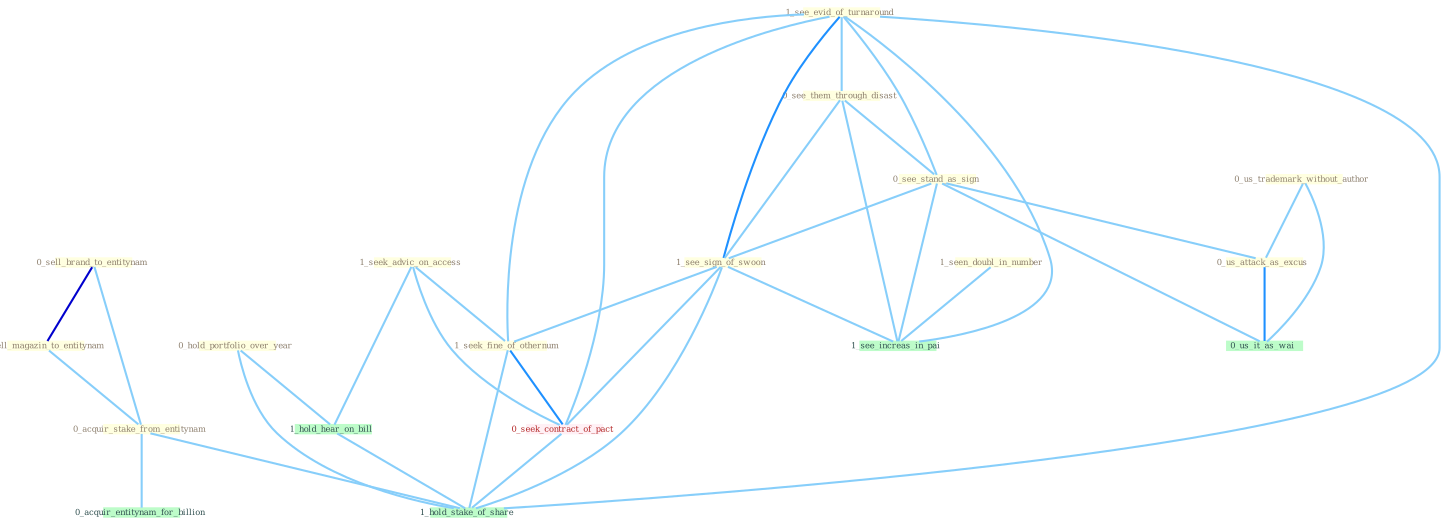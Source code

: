 Graph G{ 
    node
    [shape=polygon,style=filled,width=.5,height=.06,color="#BDFCC9",fixedsize=true,fontsize=4,
    fontcolor="#2f4f4f"];
    {node
    [color="#ffffe0", fontcolor="#8b7d6b"] "0_sell_brand_to_entitynam " "1_see_evid_of_turnaround " "0_sell_magazin_to_entitynam " "0_see_them_through_disast " "0_see_stand_as_sign " "0_hold_portfolio_over_year " "0_us_trademark_without_author " "1_seen_doubl_in_number " "0_us_attack_as_excus " "1_see_sign_of_swoon " "1_seek_advic_on_access " "0_acquir_stake_from_entitynam " "1_seek_fine_of_othernum "}
{node [color="#fff0f5", fontcolor="#b22222"] "0_seek_contract_of_pact "}
edge [color="#B0E2FF"];

	"0_sell_brand_to_entitynam " -- "0_sell_magazin_to_entitynam " [w="3", color="#0000cd" , len=0.6];
	"0_sell_brand_to_entitynam " -- "0_acquir_stake_from_entitynam " [w="1", color="#87cefa" ];
	"1_see_evid_of_turnaround " -- "0_see_them_through_disast " [w="1", color="#87cefa" ];
	"1_see_evid_of_turnaround " -- "0_see_stand_as_sign " [w="1", color="#87cefa" ];
	"1_see_evid_of_turnaround " -- "1_see_sign_of_swoon " [w="2", color="#1e90ff" , len=0.8];
	"1_see_evid_of_turnaround " -- "1_seek_fine_of_othernum " [w="1", color="#87cefa" ];
	"1_see_evid_of_turnaround " -- "0_seek_contract_of_pact " [w="1", color="#87cefa" ];
	"1_see_evid_of_turnaround " -- "1_see_increas_in_pai " [w="1", color="#87cefa" ];
	"1_see_evid_of_turnaround " -- "1_hold_stake_of_share " [w="1", color="#87cefa" ];
	"0_sell_magazin_to_entitynam " -- "0_acquir_stake_from_entitynam " [w="1", color="#87cefa" ];
	"0_see_them_through_disast " -- "0_see_stand_as_sign " [w="1", color="#87cefa" ];
	"0_see_them_through_disast " -- "1_see_sign_of_swoon " [w="1", color="#87cefa" ];
	"0_see_them_through_disast " -- "1_see_increas_in_pai " [w="1", color="#87cefa" ];
	"0_see_stand_as_sign " -- "0_us_attack_as_excus " [w="1", color="#87cefa" ];
	"0_see_stand_as_sign " -- "1_see_sign_of_swoon " [w="1", color="#87cefa" ];
	"0_see_stand_as_sign " -- "0_us_it_as_wai " [w="1", color="#87cefa" ];
	"0_see_stand_as_sign " -- "1_see_increas_in_pai " [w="1", color="#87cefa" ];
	"0_hold_portfolio_over_year " -- "1_hold_hear_on_bill " [w="1", color="#87cefa" ];
	"0_hold_portfolio_over_year " -- "1_hold_stake_of_share " [w="1", color="#87cefa" ];
	"0_us_trademark_without_author " -- "0_us_attack_as_excus " [w="1", color="#87cefa" ];
	"0_us_trademark_without_author " -- "0_us_it_as_wai " [w="1", color="#87cefa" ];
	"1_seen_doubl_in_number " -- "1_see_increas_in_pai " [w="1", color="#87cefa" ];
	"0_us_attack_as_excus " -- "0_us_it_as_wai " [w="2", color="#1e90ff" , len=0.8];
	"1_see_sign_of_swoon " -- "1_seek_fine_of_othernum " [w="1", color="#87cefa" ];
	"1_see_sign_of_swoon " -- "0_seek_contract_of_pact " [w="1", color="#87cefa" ];
	"1_see_sign_of_swoon " -- "1_see_increas_in_pai " [w="1", color="#87cefa" ];
	"1_see_sign_of_swoon " -- "1_hold_stake_of_share " [w="1", color="#87cefa" ];
	"1_seek_advic_on_access " -- "1_seek_fine_of_othernum " [w="1", color="#87cefa" ];
	"1_seek_advic_on_access " -- "0_seek_contract_of_pact " [w="1", color="#87cefa" ];
	"1_seek_advic_on_access " -- "1_hold_hear_on_bill " [w="1", color="#87cefa" ];
	"0_acquir_stake_from_entitynam " -- "0_acquir_entitynam_for_billion " [w="1", color="#87cefa" ];
	"0_acquir_stake_from_entitynam " -- "1_hold_stake_of_share " [w="1", color="#87cefa" ];
	"1_seek_fine_of_othernum " -- "0_seek_contract_of_pact " [w="2", color="#1e90ff" , len=0.8];
	"1_seek_fine_of_othernum " -- "1_hold_stake_of_share " [w="1", color="#87cefa" ];
	"0_seek_contract_of_pact " -- "1_hold_stake_of_share " [w="1", color="#87cefa" ];
	"1_hold_hear_on_bill " -- "1_hold_stake_of_share " [w="1", color="#87cefa" ];
}